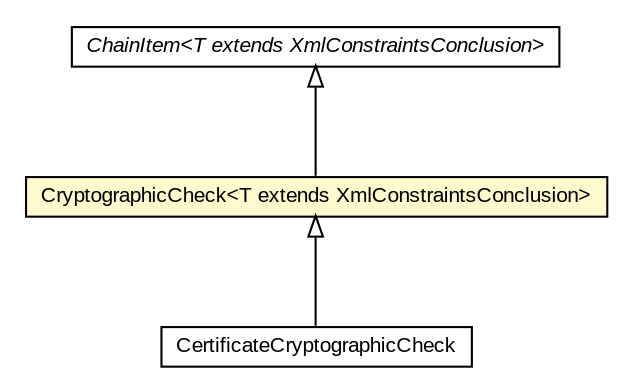 #!/usr/local/bin/dot
#
# Class diagram 
# Generated by UMLGraph version R5_6-24-gf6e263 (http://www.umlgraph.org/)
#

digraph G {
	edge [fontname="arial",fontsize=10,labelfontname="arial",labelfontsize=10];
	node [fontname="arial",fontsize=10,shape=plaintext];
	nodesep=0.25;
	ranksep=0.5;
	// eu.europa.esig.dss.validation.process.ChainItem<T extends eu.europa.esig.dss.jaxb.detailedreport.XmlConstraintsConclusion>
	c287115 [label=<<table title="eu.europa.esig.dss.validation.process.ChainItem" border="0" cellborder="1" cellspacing="0" cellpadding="2" port="p" href="../../../ChainItem.html">
		<tr><td><table border="0" cellspacing="0" cellpadding="1">
<tr><td align="center" balign="center"><font face="arial italic"> ChainItem&lt;T extends XmlConstraintsConclusion&gt; </font></td></tr>
		</table></td></tr>
		</table>>, URL="../../../ChainItem.html", fontname="arial", fontcolor="black", fontsize=10.0];
	// eu.europa.esig.dss.validation.process.bbb.sav.checks.CryptographicCheck<T extends eu.europa.esig.dss.jaxb.detailedreport.XmlConstraintsConclusion>
	c287149 [label=<<table title="eu.europa.esig.dss.validation.process.bbb.sav.checks.CryptographicCheck" border="0" cellborder="1" cellspacing="0" cellpadding="2" port="p" bgcolor="lemonChiffon" href="./CryptographicCheck.html">
		<tr><td><table border="0" cellspacing="0" cellpadding="1">
<tr><td align="center" balign="center"> CryptographicCheck&lt;T extends XmlConstraintsConclusion&gt; </td></tr>
		</table></td></tr>
		</table>>, URL="./CryptographicCheck.html", fontname="arial", fontcolor="black", fontsize=10.0];
	// eu.europa.esig.dss.validation.process.bbb.xcv.sub.checks.CertificateCryptographicCheck
	c287197 [label=<<table title="eu.europa.esig.dss.validation.process.bbb.xcv.sub.checks.CertificateCryptographicCheck" border="0" cellborder="1" cellspacing="0" cellpadding="2" port="p" href="../../xcv/sub/checks/CertificateCryptographicCheck.html">
		<tr><td><table border="0" cellspacing="0" cellpadding="1">
<tr><td align="center" balign="center"> CertificateCryptographicCheck </td></tr>
		</table></td></tr>
		</table>>, URL="../../xcv/sub/checks/CertificateCryptographicCheck.html", fontname="arial", fontcolor="black", fontsize=10.0];
	//eu.europa.esig.dss.validation.process.bbb.sav.checks.CryptographicCheck<T extends eu.europa.esig.dss.jaxb.detailedreport.XmlConstraintsConclusion> extends eu.europa.esig.dss.validation.process.ChainItem<T>
	c287115:p -> c287149:p [dir=back,arrowtail=empty];
	//eu.europa.esig.dss.validation.process.bbb.xcv.sub.checks.CertificateCryptographicCheck extends eu.europa.esig.dss.validation.process.bbb.sav.checks.CryptographicCheck<eu.europa.esig.dss.jaxb.detailedreport.XmlSubXCV>
	c287149:p -> c287197:p [dir=back,arrowtail=empty];
}


